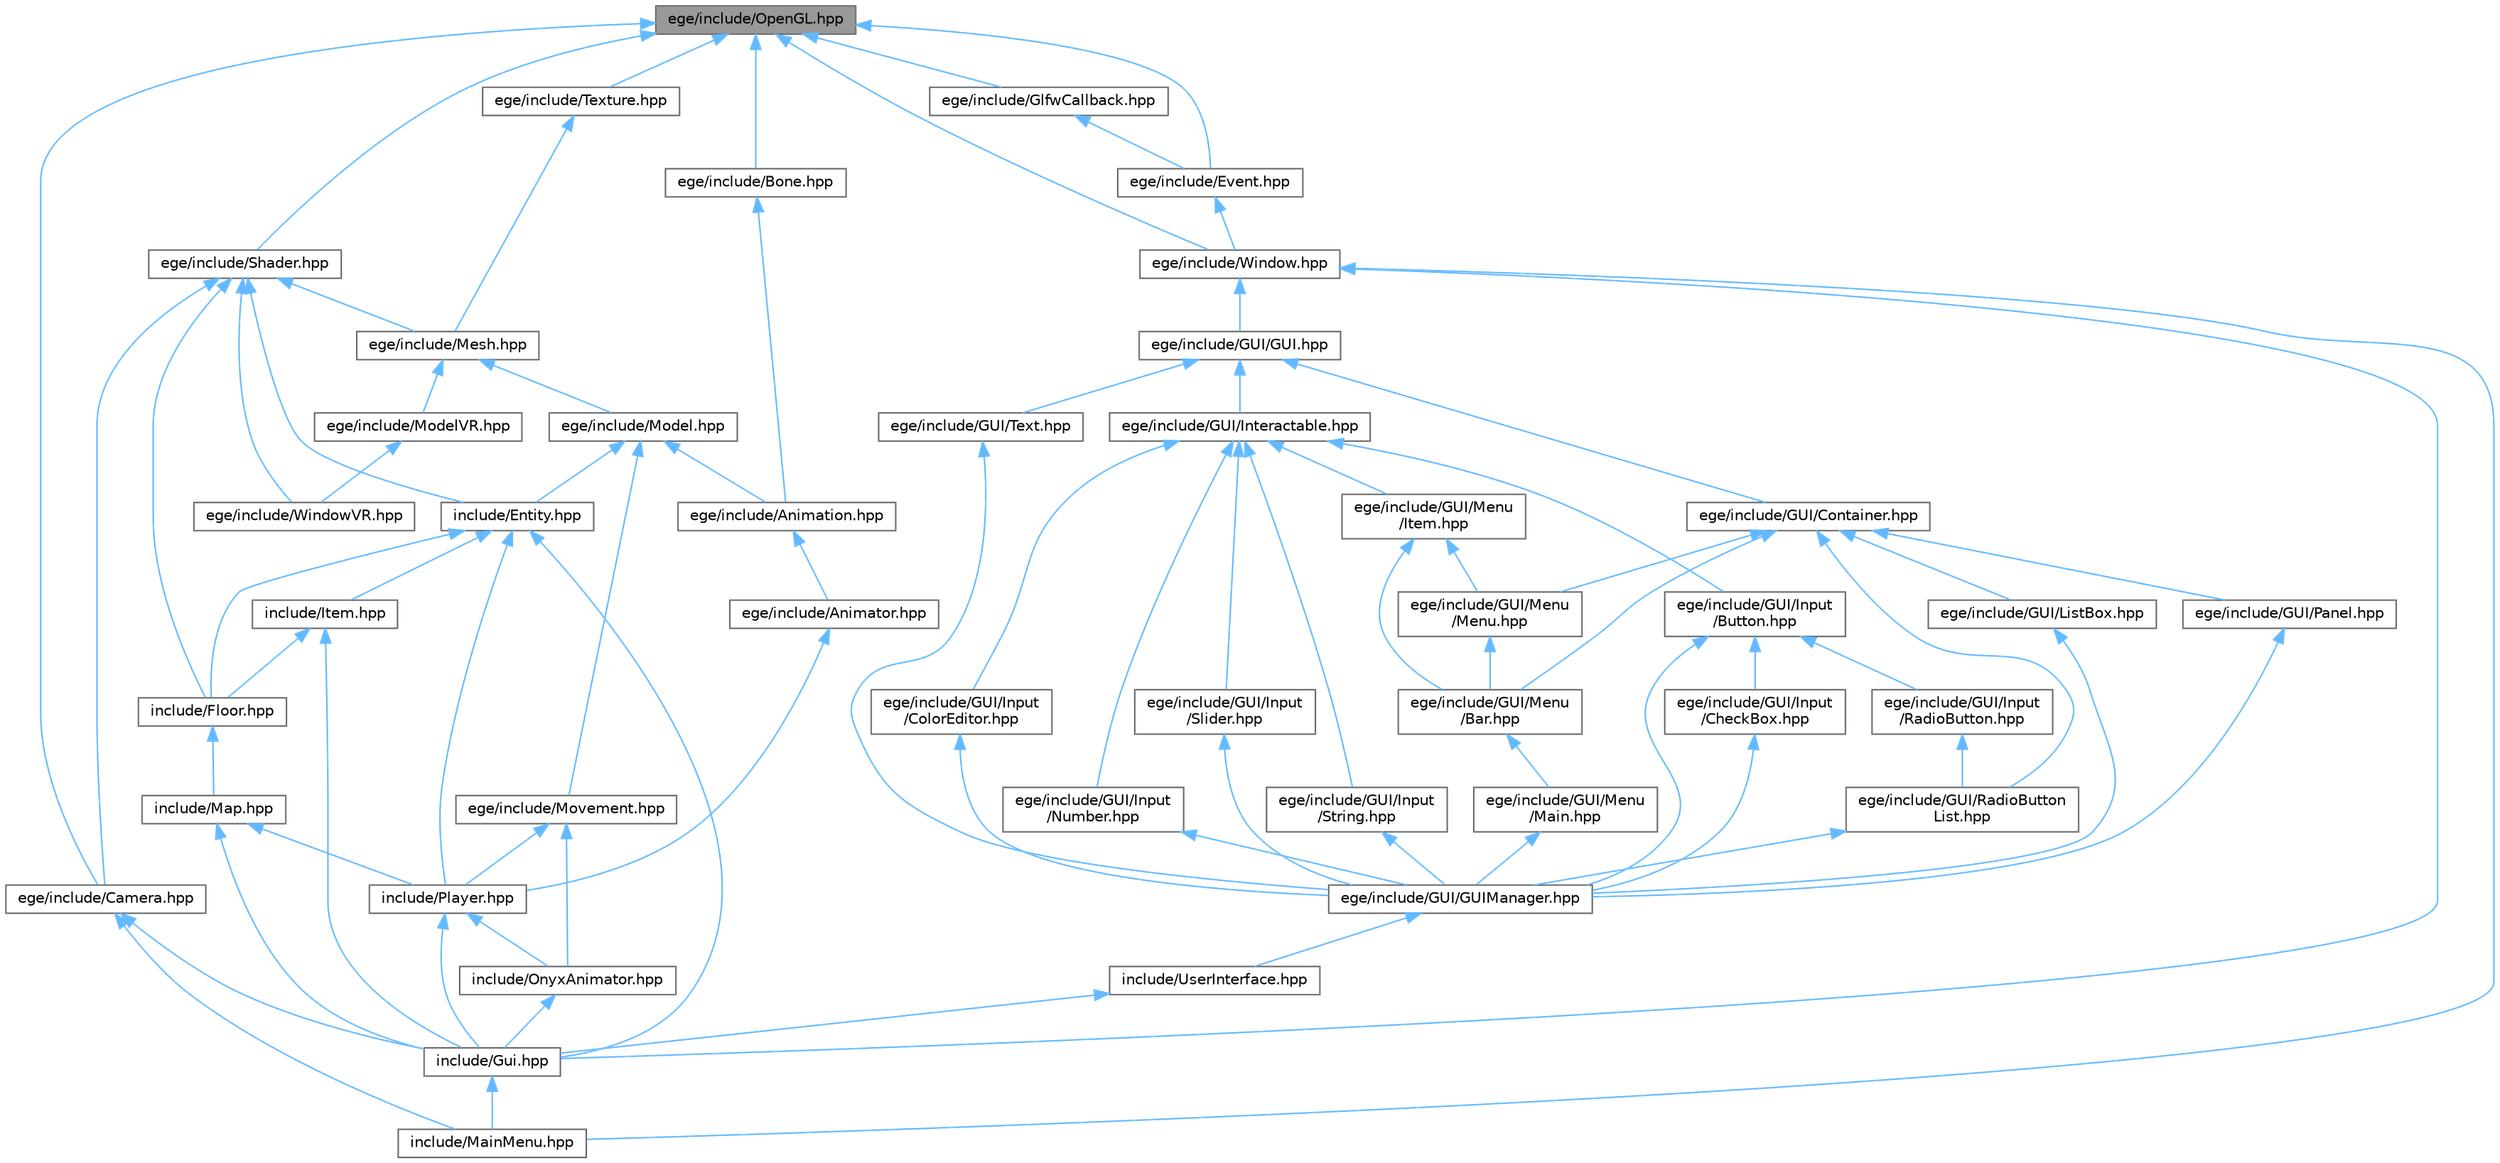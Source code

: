 digraph "ege/include/OpenGL.hpp"
{
 // LATEX_PDF_SIZE
  bgcolor="transparent";
  edge [fontname=Helvetica,fontsize=10,labelfontname=Helvetica,labelfontsize=10];
  node [fontname=Helvetica,fontsize=10,shape=box,height=0.2,width=0.4];
  Node1 [id="Node000001",label="ege/include/OpenGL.hpp",height=0.2,width=0.4,color="gray40", fillcolor="grey60", style="filled", fontcolor="black",tooltip=" "];
  Node1 -> Node2 [id="edge79_Node000001_Node000002",dir="back",color="steelblue1",style="solid",tooltip=" "];
  Node2 [id="Node000002",label="ege/include/Bone.hpp",height=0.2,width=0.4,color="grey40", fillcolor="white", style="filled",URL="$Bone_8hpp.html",tooltip=" "];
  Node2 -> Node3 [id="edge80_Node000002_Node000003",dir="back",color="steelblue1",style="solid",tooltip=" "];
  Node3 [id="Node000003",label="ege/include/Animation.hpp",height=0.2,width=0.4,color="grey40", fillcolor="white", style="filled",URL="$Animation_8hpp.html",tooltip=" "];
  Node3 -> Node4 [id="edge81_Node000003_Node000004",dir="back",color="steelblue1",style="solid",tooltip=" "];
  Node4 [id="Node000004",label="ege/include/Animator.hpp",height=0.2,width=0.4,color="grey40", fillcolor="white", style="filled",URL="$Animator_8hpp.html",tooltip=" "];
  Node4 -> Node5 [id="edge82_Node000004_Node000005",dir="back",color="steelblue1",style="solid",tooltip=" "];
  Node5 [id="Node000005",label="include/Player.hpp",height=0.2,width=0.4,color="grey40", fillcolor="white", style="filled",URL="$Player_8hpp.html",tooltip=" "];
  Node5 -> Node6 [id="edge83_Node000005_Node000006",dir="back",color="steelblue1",style="solid",tooltip=" "];
  Node6 [id="Node000006",label="include/Gui.hpp",height=0.2,width=0.4,color="grey40", fillcolor="white", style="filled",URL="$Gui_8hpp.html",tooltip="Contains the declaration of the Gui class."];
  Node6 -> Node7 [id="edge84_Node000006_Node000007",dir="back",color="steelblue1",style="solid",tooltip=" "];
  Node7 [id="Node000007",label="include/MainMenu.hpp",height=0.2,width=0.4,color="grey40", fillcolor="white", style="filled",URL="$MainMenu_8hpp.html",tooltip=" "];
  Node5 -> Node8 [id="edge85_Node000005_Node000008",dir="back",color="steelblue1",style="solid",tooltip=" "];
  Node8 [id="Node000008",label="include/OnyxAnimator.hpp",height=0.2,width=0.4,color="grey40", fillcolor="white", style="filled",URL="$OnyxAnimator_8hpp.html",tooltip=" "];
  Node8 -> Node6 [id="edge86_Node000008_Node000006",dir="back",color="steelblue1",style="solid",tooltip=" "];
  Node1 -> Node9 [id="edge87_Node000001_Node000009",dir="back",color="steelblue1",style="solid",tooltip=" "];
  Node9 [id="Node000009",label="ege/include/Camera.hpp",height=0.2,width=0.4,color="grey40", fillcolor="white", style="filled",URL="$Camera_8hpp.html",tooltip=" "];
  Node9 -> Node6 [id="edge88_Node000009_Node000006",dir="back",color="steelblue1",style="solid",tooltip=" "];
  Node9 -> Node7 [id="edge89_Node000009_Node000007",dir="back",color="steelblue1",style="solid",tooltip=" "];
  Node1 -> Node10 [id="edge90_Node000001_Node000010",dir="back",color="steelblue1",style="solid",tooltip=" "];
  Node10 [id="Node000010",label="ege/include/Event.hpp",height=0.2,width=0.4,color="grey40", fillcolor="white", style="filled",URL="$Event_8hpp.html",tooltip="Contains the declaration of the Eventindow class."];
  Node10 -> Node11 [id="edge91_Node000010_Node000011",dir="back",color="steelblue1",style="solid",tooltip=" "];
  Node11 [id="Node000011",label="ege/include/Window.hpp",height=0.2,width=0.4,color="grey40", fillcolor="white", style="filled",URL="$Window_8hpp.html",tooltip="Contains the declaration of the Window class."];
  Node11 -> Node12 [id="edge92_Node000011_Node000012",dir="back",color="steelblue1",style="solid",tooltip=" "];
  Node12 [id="Node000012",label="ege/include/GUI/GUI.hpp",height=0.2,width=0.4,color="grey40", fillcolor="white", style="filled",URL="$GUI_8hpp.html",tooltip=" "];
  Node12 -> Node13 [id="edge93_Node000012_Node000013",dir="back",color="steelblue1",style="solid",tooltip=" "];
  Node13 [id="Node000013",label="ege/include/GUI/Container.hpp",height=0.2,width=0.4,color="grey40", fillcolor="white", style="filled",URL="$Container_8hpp.html",tooltip=" "];
  Node13 -> Node14 [id="edge94_Node000013_Node000014",dir="back",color="steelblue1",style="solid",tooltip=" "];
  Node14 [id="Node000014",label="ege/include/GUI/ListBox.hpp",height=0.2,width=0.4,color="grey40", fillcolor="white", style="filled",URL="$ListBox_8hpp.html",tooltip=" "];
  Node14 -> Node15 [id="edge95_Node000014_Node000015",dir="back",color="steelblue1",style="solid",tooltip=" "];
  Node15 [id="Node000015",label="ege/include/GUI/GUIManager.hpp",height=0.2,width=0.4,color="grey40", fillcolor="white", style="filled",URL="$GUIManager_8hpp.html",tooltip=" "];
  Node15 -> Node16 [id="edge96_Node000015_Node000016",dir="back",color="steelblue1",style="solid",tooltip=" "];
  Node16 [id="Node000016",label="include/UserInterface.hpp",height=0.2,width=0.4,color="grey40", fillcolor="white", style="filled",URL="$UserInterface_8hpp.html",tooltip=" "];
  Node16 -> Node6 [id="edge97_Node000016_Node000006",dir="back",color="steelblue1",style="solid",tooltip=" "];
  Node13 -> Node17 [id="edge98_Node000013_Node000017",dir="back",color="steelblue1",style="solid",tooltip=" "];
  Node17 [id="Node000017",label="ege/include/GUI/Menu\l/Bar.hpp",height=0.2,width=0.4,color="grey40", fillcolor="white", style="filled",URL="$Bar_8hpp.html",tooltip=" "];
  Node17 -> Node18 [id="edge99_Node000017_Node000018",dir="back",color="steelblue1",style="solid",tooltip=" "];
  Node18 [id="Node000018",label="ege/include/GUI/Menu\l/Main.hpp",height=0.2,width=0.4,color="grey40", fillcolor="white", style="filled",URL="$Main_8hpp.html",tooltip=" "];
  Node18 -> Node15 [id="edge100_Node000018_Node000015",dir="back",color="steelblue1",style="solid",tooltip=" "];
  Node13 -> Node19 [id="edge101_Node000013_Node000019",dir="back",color="steelblue1",style="solid",tooltip=" "];
  Node19 [id="Node000019",label="ege/include/GUI/Menu\l/Menu.hpp",height=0.2,width=0.4,color="grey40", fillcolor="white", style="filled",URL="$Menu_8hpp.html",tooltip=" "];
  Node19 -> Node17 [id="edge102_Node000019_Node000017",dir="back",color="steelblue1",style="solid",tooltip=" "];
  Node13 -> Node20 [id="edge103_Node000013_Node000020",dir="back",color="steelblue1",style="solid",tooltip=" "];
  Node20 [id="Node000020",label="ege/include/GUI/Panel.hpp",height=0.2,width=0.4,color="grey40", fillcolor="white", style="filled",URL="$Panel_8hpp.html",tooltip=" "];
  Node20 -> Node15 [id="edge104_Node000020_Node000015",dir="back",color="steelblue1",style="solid",tooltip=" "];
  Node13 -> Node21 [id="edge105_Node000013_Node000021",dir="back",color="steelblue1",style="solid",tooltip=" "];
  Node21 [id="Node000021",label="ege/include/GUI/RadioButton\lList.hpp",height=0.2,width=0.4,color="grey40", fillcolor="white", style="filled",URL="$RadioButtonList_8hpp.html",tooltip=" "];
  Node21 -> Node15 [id="edge106_Node000021_Node000015",dir="back",color="steelblue1",style="solid",tooltip=" "];
  Node12 -> Node22 [id="edge107_Node000012_Node000022",dir="back",color="steelblue1",style="solid",tooltip=" "];
  Node22 [id="Node000022",label="ege/include/GUI/Interactable.hpp",height=0.2,width=0.4,color="grey40", fillcolor="white", style="filled",URL="$Interactable_8hpp.html",tooltip=" "];
  Node22 -> Node23 [id="edge108_Node000022_Node000023",dir="back",color="steelblue1",style="solid",tooltip=" "];
  Node23 [id="Node000023",label="ege/include/GUI/Input\l/Button.hpp",height=0.2,width=0.4,color="grey40", fillcolor="white", style="filled",URL="$Button_8hpp.html",tooltip=" "];
  Node23 -> Node15 [id="edge109_Node000023_Node000015",dir="back",color="steelblue1",style="solid",tooltip=" "];
  Node23 -> Node24 [id="edge110_Node000023_Node000024",dir="back",color="steelblue1",style="solid",tooltip=" "];
  Node24 [id="Node000024",label="ege/include/GUI/Input\l/CheckBox.hpp",height=0.2,width=0.4,color="grey40", fillcolor="white", style="filled",URL="$CheckBox_8hpp.html",tooltip=" "];
  Node24 -> Node15 [id="edge111_Node000024_Node000015",dir="back",color="steelblue1",style="solid",tooltip=" "];
  Node23 -> Node25 [id="edge112_Node000023_Node000025",dir="back",color="steelblue1",style="solid",tooltip=" "];
  Node25 [id="Node000025",label="ege/include/GUI/Input\l/RadioButton.hpp",height=0.2,width=0.4,color="grey40", fillcolor="white", style="filled",URL="$RadioButton_8hpp.html",tooltip=" "];
  Node25 -> Node21 [id="edge113_Node000025_Node000021",dir="back",color="steelblue1",style="solid",tooltip=" "];
  Node22 -> Node26 [id="edge114_Node000022_Node000026",dir="back",color="steelblue1",style="solid",tooltip=" "];
  Node26 [id="Node000026",label="ege/include/GUI/Input\l/ColorEditor.hpp",height=0.2,width=0.4,color="grey40", fillcolor="white", style="filled",URL="$ColorEditor_8hpp.html",tooltip=" "];
  Node26 -> Node15 [id="edge115_Node000026_Node000015",dir="back",color="steelblue1",style="solid",tooltip=" "];
  Node22 -> Node27 [id="edge116_Node000022_Node000027",dir="back",color="steelblue1",style="solid",tooltip=" "];
  Node27 [id="Node000027",label="ege/include/GUI/Input\l/Number.hpp",height=0.2,width=0.4,color="grey40", fillcolor="white", style="filled",URL="$Number_8hpp.html",tooltip=" "];
  Node27 -> Node15 [id="edge117_Node000027_Node000015",dir="back",color="steelblue1",style="solid",tooltip=" "];
  Node22 -> Node28 [id="edge118_Node000022_Node000028",dir="back",color="steelblue1",style="solid",tooltip=" "];
  Node28 [id="Node000028",label="ege/include/GUI/Input\l/Slider.hpp",height=0.2,width=0.4,color="grey40", fillcolor="white", style="filled",URL="$Slider_8hpp.html",tooltip=" "];
  Node28 -> Node15 [id="edge119_Node000028_Node000015",dir="back",color="steelblue1",style="solid",tooltip=" "];
  Node22 -> Node29 [id="edge120_Node000022_Node000029",dir="back",color="steelblue1",style="solid",tooltip=" "];
  Node29 [id="Node000029",label="ege/include/GUI/Input\l/String.hpp",height=0.2,width=0.4,color="grey40", fillcolor="white", style="filled",URL="$String_8hpp.html",tooltip=" "];
  Node29 -> Node15 [id="edge121_Node000029_Node000015",dir="back",color="steelblue1",style="solid",tooltip=" "];
  Node22 -> Node30 [id="edge122_Node000022_Node000030",dir="back",color="steelblue1",style="solid",tooltip=" "];
  Node30 [id="Node000030",label="ege/include/GUI/Menu\l/Item.hpp",height=0.2,width=0.4,color="grey40", fillcolor="white", style="filled",URL="$ege_2include_2GUI_2Menu_2Item_8hpp.html",tooltip=" "];
  Node30 -> Node17 [id="edge123_Node000030_Node000017",dir="back",color="steelblue1",style="solid",tooltip=" "];
  Node30 -> Node19 [id="edge124_Node000030_Node000019",dir="back",color="steelblue1",style="solid",tooltip=" "];
  Node12 -> Node31 [id="edge125_Node000012_Node000031",dir="back",color="steelblue1",style="solid",tooltip=" "];
  Node31 [id="Node000031",label="ege/include/GUI/Text.hpp",height=0.2,width=0.4,color="grey40", fillcolor="white", style="filled",URL="$Text_8hpp.html",tooltip=" "];
  Node31 -> Node15 [id="edge126_Node000031_Node000015",dir="back",color="steelblue1",style="solid",tooltip=" "];
  Node11 -> Node6 [id="edge127_Node000011_Node000006",dir="back",color="steelblue1",style="solid",tooltip=" "];
  Node11 -> Node7 [id="edge128_Node000011_Node000007",dir="back",color="steelblue1",style="solid",tooltip=" "];
  Node1 -> Node32 [id="edge129_Node000001_Node000032",dir="back",color="steelblue1",style="solid",tooltip=" "];
  Node32 [id="Node000032",label="ege/include/GlfwCallback.hpp",height=0.2,width=0.4,color="grey40", fillcolor="white", style="filled",URL="$GlfwCallback_8hpp.html",tooltip=" "];
  Node32 -> Node10 [id="edge130_Node000032_Node000010",dir="back",color="steelblue1",style="solid",tooltip=" "];
  Node1 -> Node33 [id="edge131_Node000001_Node000033",dir="back",color="steelblue1",style="solid",tooltip=" "];
  Node33 [id="Node000033",label="ege/include/Shader.hpp",height=0.2,width=0.4,color="grey40", fillcolor="white", style="filled",URL="$Shader_8hpp.html",tooltip=" "];
  Node33 -> Node9 [id="edge132_Node000033_Node000009",dir="back",color="steelblue1",style="solid",tooltip=" "];
  Node33 -> Node34 [id="edge133_Node000033_Node000034",dir="back",color="steelblue1",style="solid",tooltip=" "];
  Node34 [id="Node000034",label="ege/include/Mesh.hpp",height=0.2,width=0.4,color="grey40", fillcolor="white", style="filled",URL="$Mesh_8hpp.html",tooltip="File containing the Mesh class and its related functions."];
  Node34 -> Node35 [id="edge134_Node000034_Node000035",dir="back",color="steelblue1",style="solid",tooltip=" "];
  Node35 [id="Node000035",label="ege/include/Model.hpp",height=0.2,width=0.4,color="grey40", fillcolor="white", style="filled",URL="$Model_8hpp.html",tooltip="File containing the Model class and its related functions."];
  Node35 -> Node3 [id="edge135_Node000035_Node000003",dir="back",color="steelblue1",style="solid",tooltip=" "];
  Node35 -> Node36 [id="edge136_Node000035_Node000036",dir="back",color="steelblue1",style="solid",tooltip=" "];
  Node36 [id="Node000036",label="ege/include/Movement.hpp",height=0.2,width=0.4,color="grey40", fillcolor="white", style="filled",URL="$Movement_8hpp.html",tooltip=" "];
  Node36 -> Node8 [id="edge137_Node000036_Node000008",dir="back",color="steelblue1",style="solid",tooltip=" "];
  Node36 -> Node5 [id="edge138_Node000036_Node000005",dir="back",color="steelblue1",style="solid",tooltip=" "];
  Node35 -> Node37 [id="edge139_Node000035_Node000037",dir="back",color="steelblue1",style="solid",tooltip=" "];
  Node37 [id="Node000037",label="include/Entity.hpp",height=0.2,width=0.4,color="grey40", fillcolor="white", style="filled",URL="$Entity_8hpp.html",tooltip=" "];
  Node37 -> Node38 [id="edge140_Node000037_Node000038",dir="back",color="steelblue1",style="solid",tooltip=" "];
  Node38 [id="Node000038",label="include/Floor.hpp",height=0.2,width=0.4,color="grey40", fillcolor="white", style="filled",URL="$Floor_8hpp.html",tooltip=" "];
  Node38 -> Node39 [id="edge141_Node000038_Node000039",dir="back",color="steelblue1",style="solid",tooltip=" "];
  Node39 [id="Node000039",label="include/Map.hpp",height=0.2,width=0.4,color="grey40", fillcolor="white", style="filled",URL="$Map_8hpp.html",tooltip=" "];
  Node39 -> Node6 [id="edge142_Node000039_Node000006",dir="back",color="steelblue1",style="solid",tooltip=" "];
  Node39 -> Node5 [id="edge143_Node000039_Node000005",dir="back",color="steelblue1",style="solid",tooltip=" "];
  Node37 -> Node6 [id="edge144_Node000037_Node000006",dir="back",color="steelblue1",style="solid",tooltip=" "];
  Node37 -> Node40 [id="edge145_Node000037_Node000040",dir="back",color="steelblue1",style="solid",tooltip=" "];
  Node40 [id="Node000040",label="include/Item.hpp",height=0.2,width=0.4,color="grey40", fillcolor="white", style="filled",URL="$include_2Item_8hpp.html",tooltip=" "];
  Node40 -> Node38 [id="edge146_Node000040_Node000038",dir="back",color="steelblue1",style="solid",tooltip=" "];
  Node40 -> Node6 [id="edge147_Node000040_Node000006",dir="back",color="steelblue1",style="solid",tooltip=" "];
  Node37 -> Node5 [id="edge148_Node000037_Node000005",dir="back",color="steelblue1",style="solid",tooltip=" "];
  Node34 -> Node41 [id="edge149_Node000034_Node000041",dir="back",color="steelblue1",style="solid",tooltip=" "];
  Node41 [id="Node000041",label="ege/include/ModelVR.hpp",height=0.2,width=0.4,color="grey40", fillcolor="white", style="filled",URL="$ModelVR_8hpp.html",tooltip="File containing the ModelVR class and its related functions."];
  Node41 -> Node42 [id="edge150_Node000041_Node000042",dir="back",color="steelblue1",style="solid",tooltip=" "];
  Node42 [id="Node000042",label="ege/include/WindowVR.hpp",height=0.2,width=0.4,color="grey40", fillcolor="white", style="filled",URL="$WindowVR_8hpp.html",tooltip=" "];
  Node33 -> Node42 [id="edge151_Node000033_Node000042",dir="back",color="steelblue1",style="solid",tooltip=" "];
  Node33 -> Node37 [id="edge152_Node000033_Node000037",dir="back",color="steelblue1",style="solid",tooltip=" "];
  Node33 -> Node38 [id="edge153_Node000033_Node000038",dir="back",color="steelblue1",style="solid",tooltip=" "];
  Node1 -> Node43 [id="edge154_Node000001_Node000043",dir="back",color="steelblue1",style="solid",tooltip=" "];
  Node43 [id="Node000043",label="ege/include/Texture.hpp",height=0.2,width=0.4,color="grey40", fillcolor="white", style="filled",URL="$Texture_8hpp.html",tooltip="File containing the Texture class and its related functions."];
  Node43 -> Node34 [id="edge155_Node000043_Node000034",dir="back",color="steelblue1",style="solid",tooltip=" "];
  Node1 -> Node11 [id="edge156_Node000001_Node000011",dir="back",color="steelblue1",style="solid",tooltip=" "];
}
